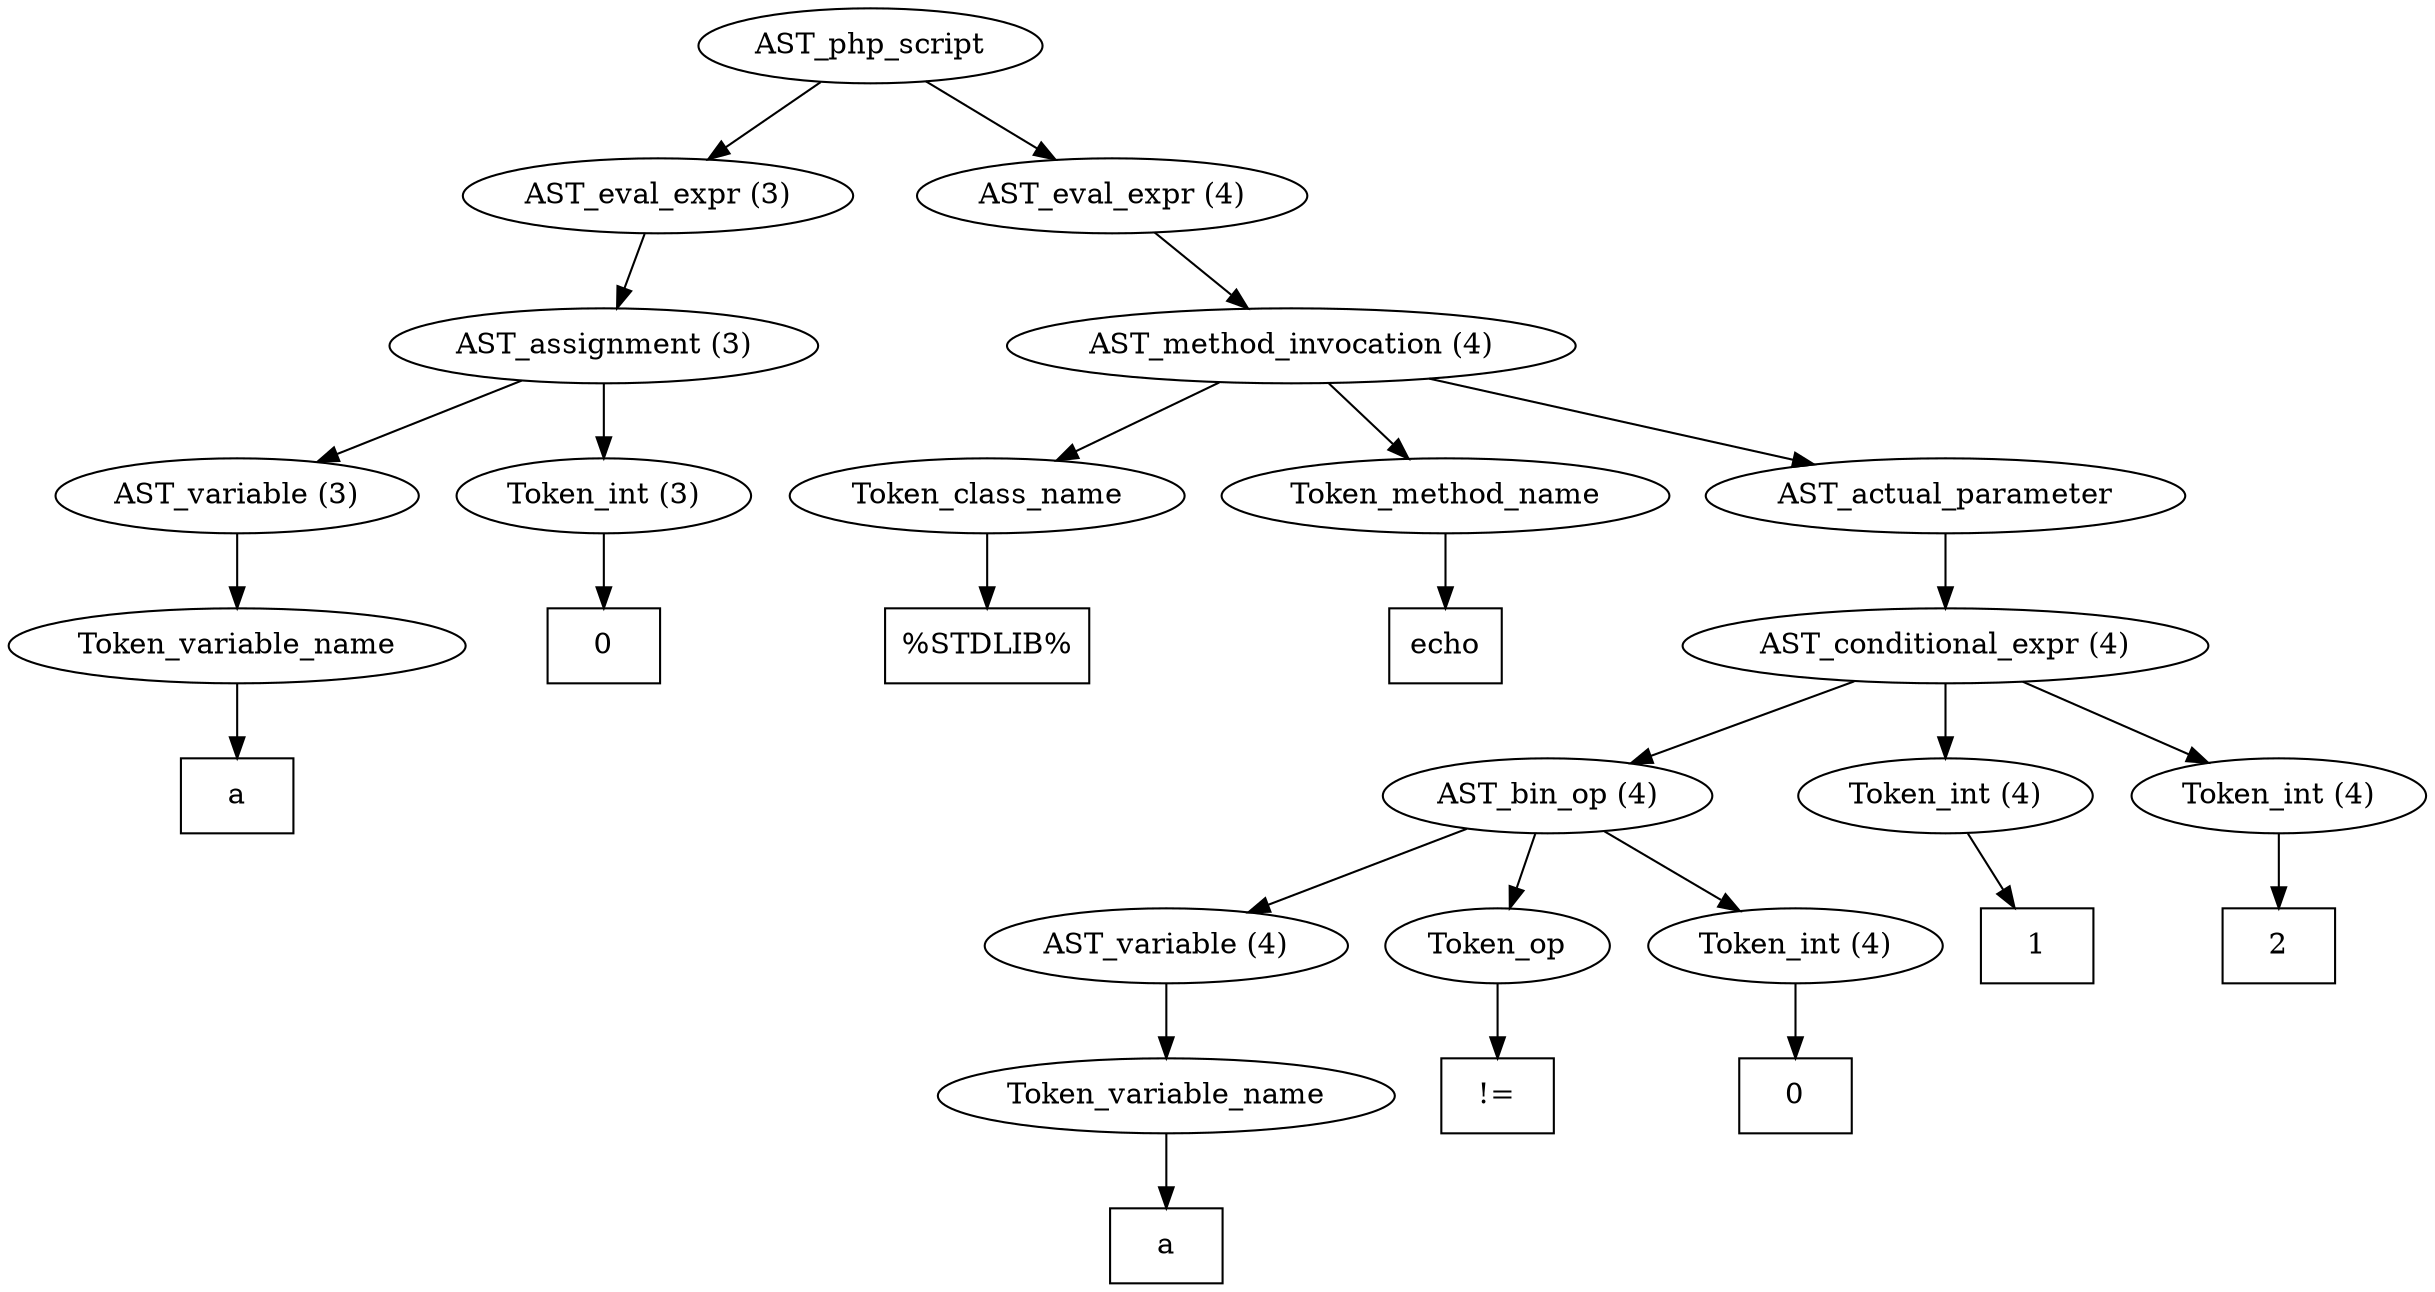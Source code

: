 /*
 * AST in dot format generated by phc -- the PHP compiler
 */

digraph AST {
node_0 [label="AST_php_script"];
node_1 [label="AST_eval_expr (3)"];
node_2 [label="AST_assignment (3)"];
node_3 [label="AST_variable (3)"];
node_4 [label="Token_variable_name"];
node_5 [label="a", shape=box]
node_4 -> node_5;
node_3 -> node_4;
node_6 [label="Token_int (3)"];
node_7 [label="0", shape=box]
node_6 -> node_7;
node_2 -> node_6;
node_2 -> node_3;
node_1 -> node_2;
node_8 [label="AST_eval_expr (4)"];
node_9 [label="AST_method_invocation (4)"];
node_10 [label="Token_class_name"];
node_11 [label="%STDLIB%", shape=box]
node_10 -> node_11;
node_12 [label="Token_method_name"];
node_13 [label="echo", shape=box]
node_12 -> node_13;
node_14 [label="AST_actual_parameter"];
node_15 [label="AST_conditional_expr (4)"];
node_16 [label="AST_bin_op (4)"];
node_17 [label="AST_variable (4)"];
node_18 [label="Token_variable_name"];
node_19 [label="a", shape=box]
node_18 -> node_19;
node_17 -> node_18;
node_20 [label="Token_op"];
node_21 [label="!=", shape=box]
node_20 -> node_21;
node_22 [label="Token_int (4)"];
node_23 [label="0", shape=box]
node_22 -> node_23;
node_16 -> node_22;
node_16 -> node_20;
node_16 -> node_17;
node_24 [label="Token_int (4)"];
node_25 [label="1", shape=box]
node_24 -> node_25;
node_26 [label="Token_int (4)"];
node_27 [label="2", shape=box]
node_26 -> node_27;
node_15 -> node_26;
node_15 -> node_24;
node_15 -> node_16;
node_14 -> node_15;
node_9 -> node_14;
node_9 -> node_12;
node_9 -> node_10;
node_8 -> node_9;
node_0 -> node_8;
node_0 -> node_1;
}
